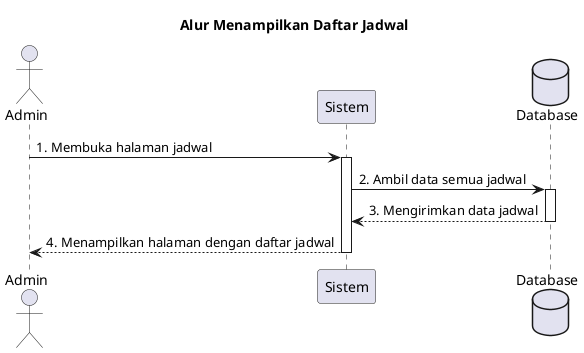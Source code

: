 @startuml
actor Admin
participant "Sistem" as System
database "Database" as DB

title Alur Menampilkan Daftar Jadwal

Admin -> System : 1. Membuka halaman jadwal
activate System

System -> DB : 2. Ambil data semua jadwal
activate DB
DB --> System : 3. Mengirimkan data jadwal
deactivate DB

System --> Admin : 4. Menampilkan halaman dengan daftar jadwal
deactivate System
@enduml
